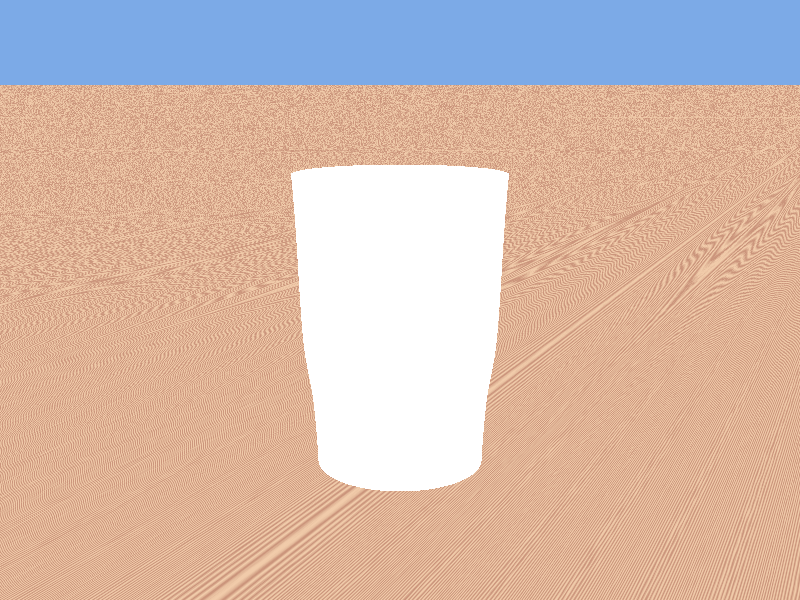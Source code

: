 
 #include "colors.inc"
 #include "golds.inc"
 #include "woods.inc"
 
 camera {
        location <10, 10, -20>
        look_at <0, 5, 0>
        angle 45 
}

background{color rgb <0.2, 0.4, 0.8>}
        
light_source {
        <5, 50, -5> 
        color rgb <1, 1, 1>*1
} 

plane{
        <0, 1, 0>, 1 //default lies on 0,0,0       
         texture {T_Wood1}
}


sor{
	6
	<2.0, 0.0>,
	<2.0, 1.0>,
	<2.1, 2.6>,
	<2.3, 4.0>,
	<2.5, 8.0>,
	<2.8, 10.0>
	open
	texture { 
                pigment {White filter 0.75}
 	       	finish{ diffuse 0.0 ambient 0.2 reflection 0.2 refraction 1.0 ior 1.45 specular 1.0 roughness 0.001}
        }
}